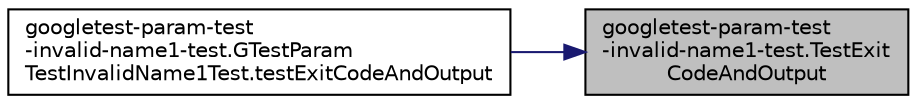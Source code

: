 digraph "googletest-param-test-invalid-name1-test.TestExitCodeAndOutput"
{
 // LATEX_PDF_SIZE
  bgcolor="transparent";
  edge [fontname="Helvetica",fontsize="10",labelfontname="Helvetica",labelfontsize="10"];
  node [fontname="Helvetica",fontsize="10",shape=record];
  rankdir="RL";
  Node1 [label="googletest-param-test\l-invalid-name1-test.TestExit\lCodeAndOutput",height=0.2,width=0.4,color="black", fillcolor="grey75", style="filled", fontcolor="black",tooltip=" "];
  Node1 -> Node2 [dir="back",color="midnightblue",fontsize="10",style="solid",fontname="Helvetica"];
  Node2 [label="googletest-param-test\l-invalid-name1-test.GTestParam\lTestInvalidName1Test.testExitCodeAndOutput",height=0.2,width=0.4,color="black",URL="$classgoogletest-param-test-invalid-name1-test_1_1GTestParamTestInvalidName1Test.html#a2b7024a50e0b3b0fe9b0c6d28e470681",tooltip=" "];
}
